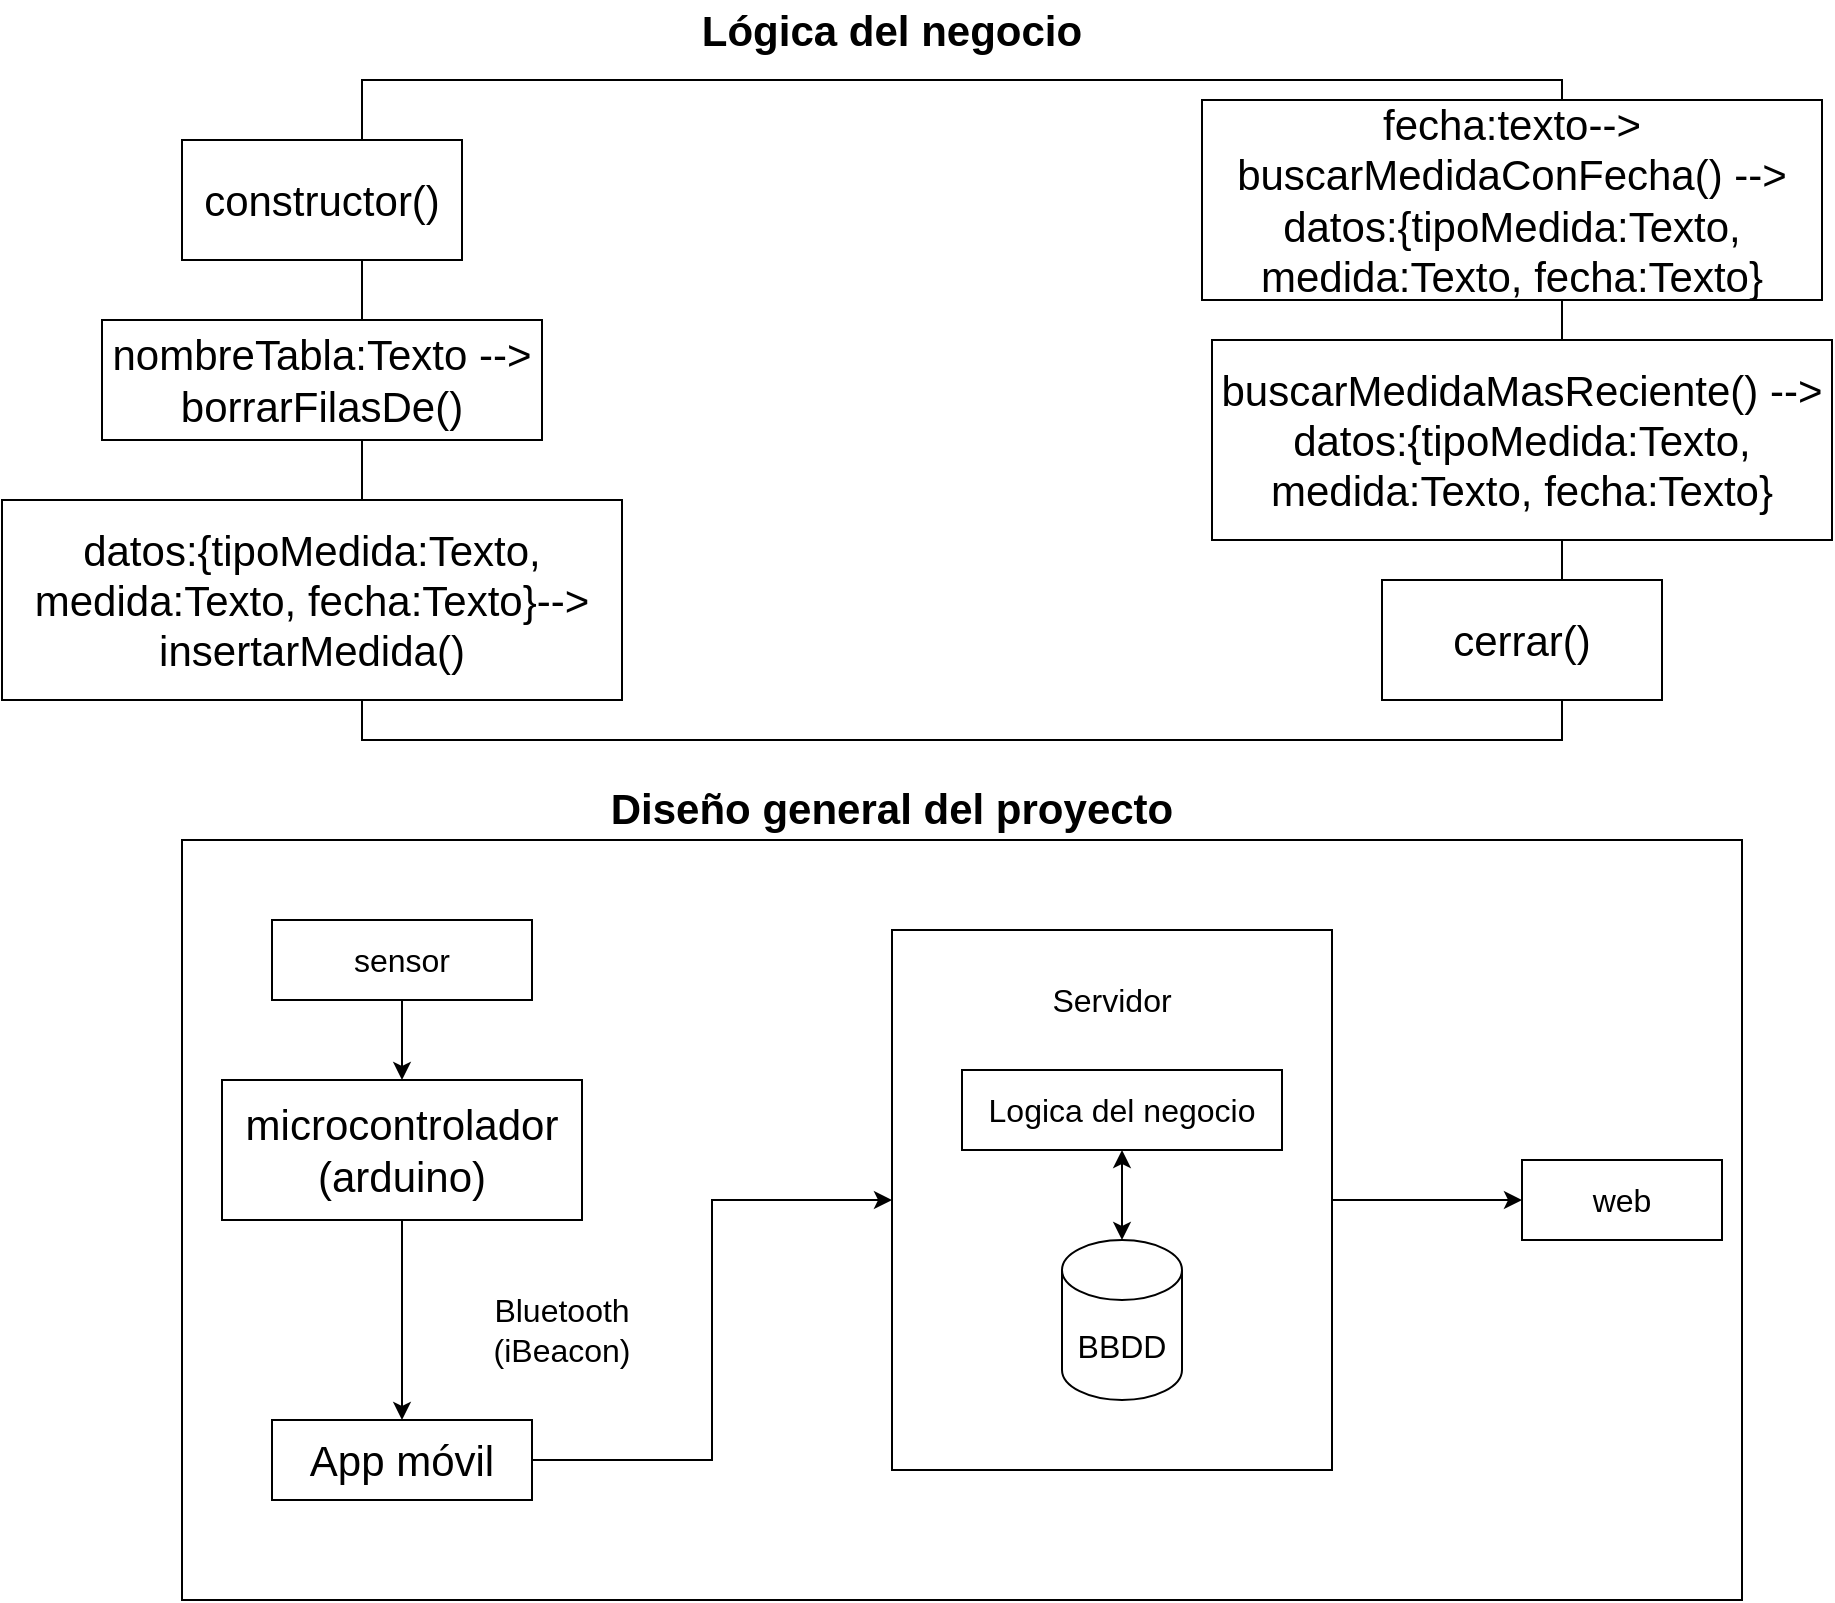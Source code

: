 <mxfile version="20.4.0" type="device"><diagram id="6NUqlGZ3_5ubipdZWiWW" name="Page-1"><mxGraphModel dx="1730" dy="912" grid="1" gridSize="10" guides="1" tooltips="1" connect="1" arrows="1" fold="1" page="1" pageScale="1" pageWidth="1169" pageHeight="827" math="0" shadow="0"><root><mxCell id="0"/><mxCell id="1" parent="0"/><mxCell id="UK_ia7gr1NJRNXNo2L88-1" value="&lt;b&gt;&lt;font style=&quot;font-size: 21px;&quot;&gt;Lógica del negocio&lt;/font&gt;&lt;/b&gt;" style="text;html=1;strokeColor=none;fillColor=none;align=center;verticalAlign=middle;whiteSpace=wrap;rounded=0;" parent="1" vertex="1"><mxGeometry x="470" y="10" width="230" height="30" as="geometry"/></mxCell><mxCell id="UK_ia7gr1NJRNXNo2L88-2" value="" style="rounded=0;whiteSpace=wrap;html=1;fontSize=21;" parent="1" vertex="1"><mxGeometry x="320" y="50" width="600" height="330" as="geometry"/></mxCell><mxCell id="UK_ia7gr1NJRNXNo2L88-3" value="constructor()" style="rounded=0;whiteSpace=wrap;html=1;fontSize=21;" parent="1" vertex="1"><mxGeometry x="230" y="80" width="140" height="60" as="geometry"/></mxCell><mxCell id="UK_ia7gr1NJRNXNo2L88-5" value="nombreTabla:Texto --&amp;gt;&lt;br&gt;borrarFilasDe()" style="rounded=0;whiteSpace=wrap;html=1;fontSize=21;" parent="1" vertex="1"><mxGeometry x="190" y="170" width="220" height="60" as="geometry"/></mxCell><mxCell id="UK_ia7gr1NJRNXNo2L88-6" value="datos:{tipoMedida:Texto, medida:Texto, fecha:Texto}--&amp;gt;&lt;br&gt;insertarMedida()" style="rounded=0;whiteSpace=wrap;html=1;fontSize=21;" parent="1" vertex="1"><mxGeometry x="140" y="260" width="310" height="100" as="geometry"/></mxCell><mxCell id="m1LR2HY82hwXBL5aD-S_-1" value="fecha:texto--&amp;gt;&lt;br&gt;buscarMedidaConFecha() --&amp;gt;&lt;br&gt;datos:{tipoMedida:Texto, medida:Texto, fecha:Texto}" style="rounded=0;whiteSpace=wrap;html=1;fontSize=21;" vertex="1" parent="1"><mxGeometry x="740" y="60" width="310" height="100" as="geometry"/></mxCell><mxCell id="m1LR2HY82hwXBL5aD-S_-2" value="buscarMedidaMasReciente() --&amp;gt;&lt;br&gt;datos:{tipoMedida:Texto, medida:Texto, fecha:Texto}" style="rounded=0;whiteSpace=wrap;html=1;fontSize=21;" vertex="1" parent="1"><mxGeometry x="745" y="180" width="310" height="100" as="geometry"/></mxCell><mxCell id="m1LR2HY82hwXBL5aD-S_-3" value="cerrar()" style="rounded=0;whiteSpace=wrap;html=1;fontSize=21;" vertex="1" parent="1"><mxGeometry x="830" y="300" width="140" height="60" as="geometry"/></mxCell><mxCell id="m1LR2HY82hwXBL5aD-S_-4" value="&lt;b&gt;&lt;font style=&quot;font-size: 21px;&quot;&gt;Diseño general del proyecto&lt;/font&gt;&lt;/b&gt;" style="text;html=1;strokeColor=none;fillColor=none;align=center;verticalAlign=middle;whiteSpace=wrap;rounded=0;" vertex="1" parent="1"><mxGeometry x="380" y="399" width="410" height="30" as="geometry"/></mxCell><mxCell id="m1LR2HY82hwXBL5aD-S_-5" value="" style="rounded=0;whiteSpace=wrap;html=1;fontSize=21;" vertex="1" parent="1"><mxGeometry x="230" y="430" width="780" height="380" as="geometry"/></mxCell><mxCell id="m1LR2HY82hwXBL5aD-S_-17" style="edgeStyle=orthogonalEdgeStyle;rounded=0;orthogonalLoop=1;jettySize=auto;html=1;exitX=0.5;exitY=1;exitDx=0;exitDy=0;entryX=0.5;entryY=0;entryDx=0;entryDy=0;fontSize=16;" edge="1" parent="1" source="m1LR2HY82hwXBL5aD-S_-6" target="m1LR2HY82hwXBL5aD-S_-8"><mxGeometry relative="1" as="geometry"/></mxCell><mxCell id="m1LR2HY82hwXBL5aD-S_-6" value="microcontrolador&lt;br&gt;(arduino)" style="rounded=0;whiteSpace=wrap;html=1;fontSize=21;" vertex="1" parent="1"><mxGeometry x="250" y="550" width="180" height="70" as="geometry"/></mxCell><mxCell id="m1LR2HY82hwXBL5aD-S_-7" value="&lt;font style=&quot;font-size: 16px;&quot;&gt;Bluetooth (iBeacon)&lt;/font&gt;" style="text;html=1;strokeColor=none;fillColor=none;align=center;verticalAlign=middle;whiteSpace=wrap;rounded=0;" vertex="1" parent="1"><mxGeometry x="390" y="660" width="60" height="30" as="geometry"/></mxCell><mxCell id="m1LR2HY82hwXBL5aD-S_-18" style="edgeStyle=orthogonalEdgeStyle;rounded=0;orthogonalLoop=1;jettySize=auto;html=1;exitX=1;exitY=0.5;exitDx=0;exitDy=0;entryX=0;entryY=0.5;entryDx=0;entryDy=0;fontSize=16;" edge="1" parent="1" source="m1LR2HY82hwXBL5aD-S_-8" target="m1LR2HY82hwXBL5aD-S_-11"><mxGeometry relative="1" as="geometry"/></mxCell><mxCell id="m1LR2HY82hwXBL5aD-S_-8" value="App móvil" style="rounded=0;whiteSpace=wrap;html=1;fontSize=21;" vertex="1" parent="1"><mxGeometry x="275" y="720" width="130" height="40" as="geometry"/></mxCell><mxCell id="m1LR2HY82hwXBL5aD-S_-16" style="edgeStyle=orthogonalEdgeStyle;rounded=0;orthogonalLoop=1;jettySize=auto;html=1;exitX=0.5;exitY=1;exitDx=0;exitDy=0;entryX=0.5;entryY=0;entryDx=0;entryDy=0;fontSize=16;" edge="1" parent="1" source="m1LR2HY82hwXBL5aD-S_-9" target="m1LR2HY82hwXBL5aD-S_-6"><mxGeometry relative="1" as="geometry"/></mxCell><mxCell id="m1LR2HY82hwXBL5aD-S_-9" value="sensor" style="rounded=0;whiteSpace=wrap;html=1;fontSize=16;" vertex="1" parent="1"><mxGeometry x="275" y="470" width="130" height="40" as="geometry"/></mxCell><mxCell id="m1LR2HY82hwXBL5aD-S_-20" style="edgeStyle=orthogonalEdgeStyle;rounded=0;orthogonalLoop=1;jettySize=auto;html=1;exitX=1;exitY=0.5;exitDx=0;exitDy=0;entryX=0;entryY=0.5;entryDx=0;entryDy=0;fontSize=16;startArrow=none;startFill=0;" edge="1" parent="1" source="m1LR2HY82hwXBL5aD-S_-11" target="m1LR2HY82hwXBL5aD-S_-15"><mxGeometry relative="1" as="geometry"/></mxCell><mxCell id="m1LR2HY82hwXBL5aD-S_-11" value="" style="rounded=0;whiteSpace=wrap;html=1;fontSize=16;" vertex="1" parent="1"><mxGeometry x="585" y="475" width="220" height="270" as="geometry"/></mxCell><mxCell id="m1LR2HY82hwXBL5aD-S_-12" value="Servidor" style="text;html=1;strokeColor=none;fillColor=none;align=center;verticalAlign=middle;whiteSpace=wrap;rounded=0;fontSize=16;" vertex="1" parent="1"><mxGeometry x="665" y="495" width="60" height="30" as="geometry"/></mxCell><mxCell id="m1LR2HY82hwXBL5aD-S_-19" style="edgeStyle=orthogonalEdgeStyle;rounded=0;orthogonalLoop=1;jettySize=auto;html=1;exitX=0.5;exitY=1;exitDx=0;exitDy=0;entryX=0.5;entryY=0;entryDx=0;entryDy=0;entryPerimeter=0;fontSize=16;startArrow=classic;startFill=1;" edge="1" parent="1" source="m1LR2HY82hwXBL5aD-S_-13" target="m1LR2HY82hwXBL5aD-S_-14"><mxGeometry relative="1" as="geometry"/></mxCell><mxCell id="m1LR2HY82hwXBL5aD-S_-13" value="Logica del negocio" style="rounded=0;whiteSpace=wrap;html=1;fontSize=16;" vertex="1" parent="1"><mxGeometry x="620" y="545" width="160" height="40" as="geometry"/></mxCell><mxCell id="m1LR2HY82hwXBL5aD-S_-14" value="BBDD" style="shape=cylinder3;whiteSpace=wrap;html=1;boundedLbl=1;backgroundOutline=1;size=15;fontSize=16;" vertex="1" parent="1"><mxGeometry x="670" y="630" width="60" height="80" as="geometry"/></mxCell><mxCell id="m1LR2HY82hwXBL5aD-S_-15" value="web" style="rounded=0;whiteSpace=wrap;html=1;fontSize=16;" vertex="1" parent="1"><mxGeometry x="900" y="590" width="100" height="40" as="geometry"/></mxCell></root></mxGraphModel></diagram></mxfile>